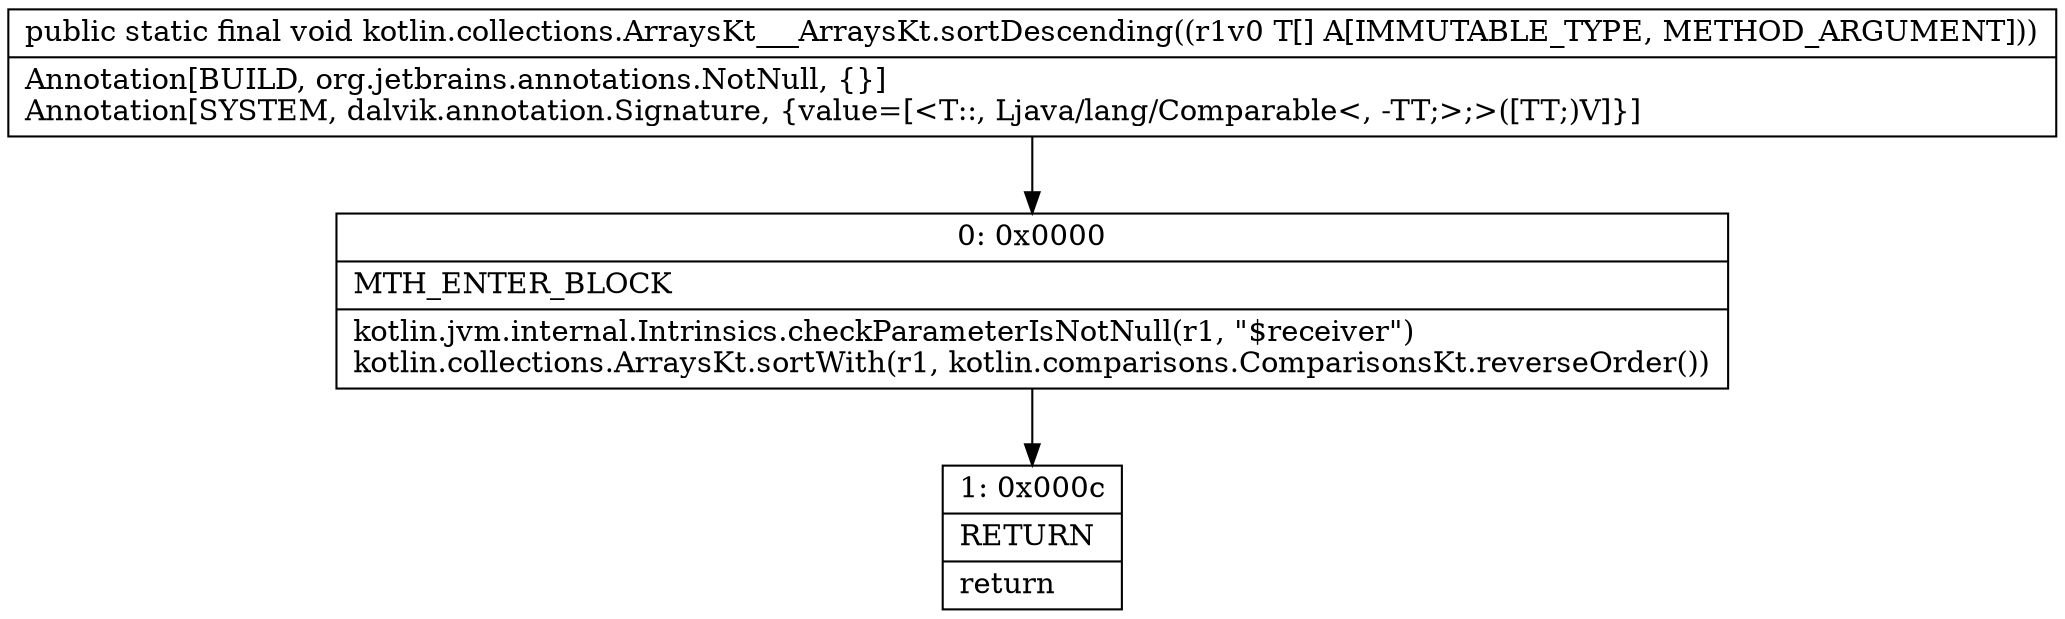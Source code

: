 digraph "CFG forkotlin.collections.ArraysKt___ArraysKt.sortDescending([Ljava\/lang\/Comparable;)V" {
Node_0 [shape=record,label="{0\:\ 0x0000|MTH_ENTER_BLOCK\l|kotlin.jvm.internal.Intrinsics.checkParameterIsNotNull(r1, \"$receiver\")\lkotlin.collections.ArraysKt.sortWith(r1, kotlin.comparisons.ComparisonsKt.reverseOrder())\l}"];
Node_1 [shape=record,label="{1\:\ 0x000c|RETURN\l|return\l}"];
MethodNode[shape=record,label="{public static final void kotlin.collections.ArraysKt___ArraysKt.sortDescending((r1v0 T[] A[IMMUTABLE_TYPE, METHOD_ARGUMENT]))  | Annotation[BUILD, org.jetbrains.annotations.NotNull, \{\}]\lAnnotation[SYSTEM, dalvik.annotation.Signature, \{value=[\<T::, Ljava\/lang\/Comparable\<, \-TT;\>;\>([TT;)V]\}]\l}"];
MethodNode -> Node_0;
Node_0 -> Node_1;
}

